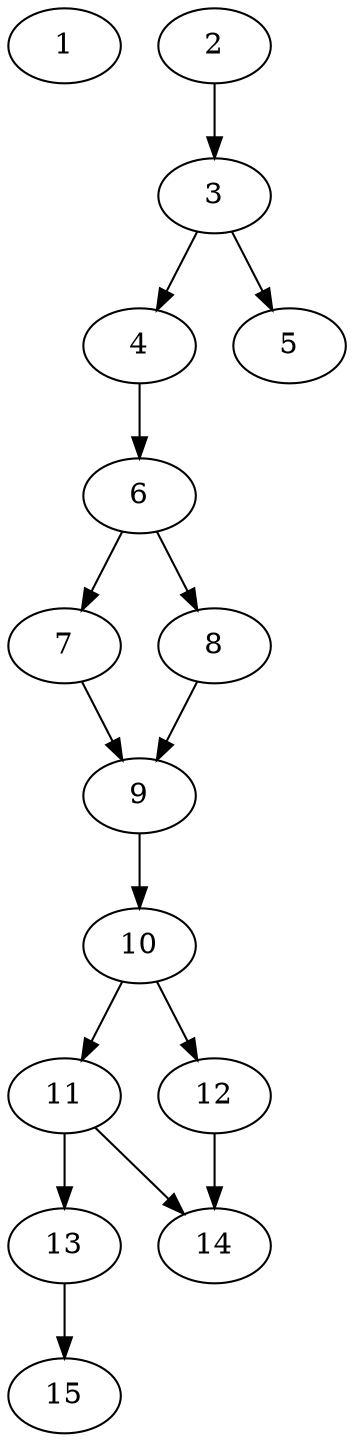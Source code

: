 // DAG automatically generated by daggen at Thu Oct  3 13:59:27 2019
// ./daggen --dot -n 15 --ccr 0.5 --fat 0.3 --regular 0.9 --density 0.7 --mindata 5242880 --maxdata 52428800 
digraph G {
  1 [size="12101632", alpha="0.10", expect_size="6050816"] 
  2 [size="73594880", alpha="0.17", expect_size="36797440"] 
  2 -> 3 [size ="36797440"]
  3 [size="65853440", alpha="0.09", expect_size="32926720"] 
  3 -> 4 [size ="32926720"]
  3 -> 5 [size ="32926720"]
  4 [size="82903040", alpha="0.03", expect_size="41451520"] 
  4 -> 6 [size ="41451520"]
  5 [size="85479424", alpha="0.00", expect_size="42739712"] 
  6 [size="35383296", alpha="0.15", expect_size="17691648"] 
  6 -> 7 [size ="17691648"]
  6 -> 8 [size ="17691648"]
  7 [size="15951872", alpha="0.03", expect_size="7975936"] 
  7 -> 9 [size ="7975936"]
  8 [size="91475968", alpha="0.18", expect_size="45737984"] 
  8 -> 9 [size ="45737984"]
  9 [size="95494144", alpha="0.05", expect_size="47747072"] 
  9 -> 10 [size ="47747072"]
  10 [size="95889408", alpha="0.18", expect_size="47944704"] 
  10 -> 11 [size ="47944704"]
  10 -> 12 [size ="47944704"]
  11 [size="27553792", alpha="0.17", expect_size="13776896"] 
  11 -> 13 [size ="13776896"]
  11 -> 14 [size ="13776896"]
  12 [size="74913792", alpha="0.00", expect_size="37456896"] 
  12 -> 14 [size ="37456896"]
  13 [size="62441472", alpha="0.13", expect_size="31220736"] 
  13 -> 15 [size ="31220736"]
  14 [size="11661312", alpha="0.08", expect_size="5830656"] 
  15 [size="25049088", alpha="0.11", expect_size="12524544"] 
}
